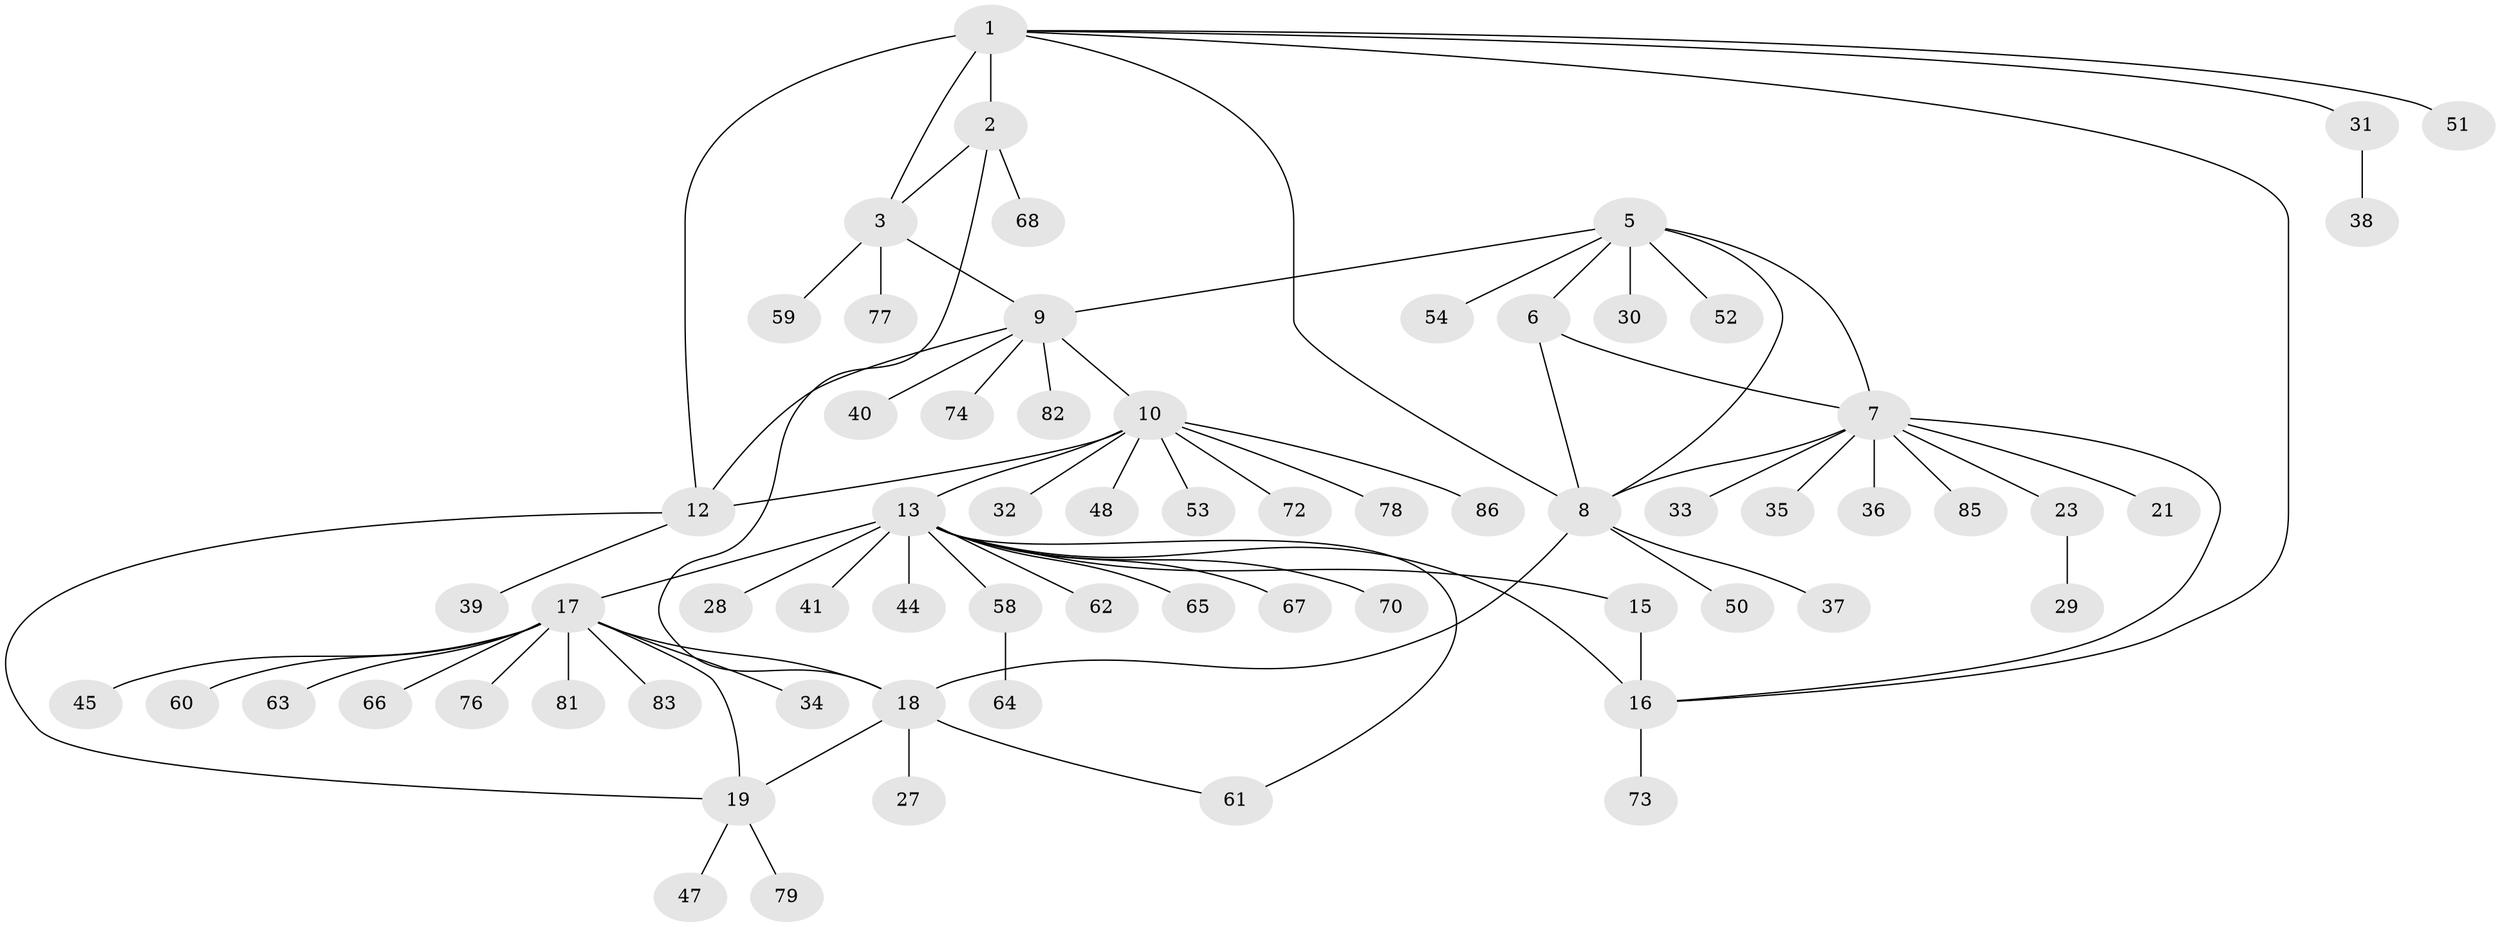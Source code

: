 // Generated by graph-tools (version 1.1) at 2025/24/03/03/25 07:24:09]
// undirected, 66 vertices, 80 edges
graph export_dot {
graph [start="1"]
  node [color=gray90,style=filled];
  1 [super="+4"];
  2 [super="+43"];
  3 [super="+49"];
  5 [super="+22"];
  6 [super="+24"];
  7 [super="+57"];
  8 [super="+69"];
  9 [super="+26"];
  10 [super="+11"];
  12 [super="+25"];
  13 [super="+14"];
  15;
  16 [super="+55"];
  17 [super="+20"];
  18;
  19 [super="+42"];
  21;
  23;
  27;
  28;
  29;
  30;
  31;
  32;
  33;
  34;
  35;
  36;
  37 [super="+46"];
  38;
  39 [super="+56"];
  40;
  41;
  44;
  45;
  47 [super="+75"];
  48;
  50 [super="+71"];
  51;
  52;
  53;
  54;
  58;
  59;
  60 [super="+84"];
  61;
  62;
  63;
  64;
  65;
  66;
  67;
  68;
  70 [super="+80"];
  72;
  73;
  74;
  76;
  77;
  78;
  79;
  81;
  82;
  83;
  85;
  86;
  1 -- 2 [weight=2];
  1 -- 3 [weight=2];
  1 -- 12;
  1 -- 16;
  1 -- 51;
  1 -- 8;
  1 -- 31;
  2 -- 3;
  2 -- 18;
  2 -- 68;
  3 -- 9;
  3 -- 59;
  3 -- 77;
  5 -- 6;
  5 -- 7;
  5 -- 8;
  5 -- 9;
  5 -- 54;
  5 -- 52;
  5 -- 30;
  6 -- 7;
  6 -- 8;
  7 -- 8;
  7 -- 16;
  7 -- 21;
  7 -- 23;
  7 -- 33;
  7 -- 35;
  7 -- 36;
  7 -- 85;
  8 -- 18;
  8 -- 37;
  8 -- 50;
  9 -- 10 [weight=2];
  9 -- 12;
  9 -- 40;
  9 -- 74;
  9 -- 82;
  10 -- 12 [weight=2];
  10 -- 48;
  10 -- 72;
  10 -- 78;
  10 -- 13;
  10 -- 32;
  10 -- 53;
  10 -- 86;
  12 -- 19;
  12 -- 39;
  13 -- 15 [weight=2];
  13 -- 16 [weight=2];
  13 -- 28;
  13 -- 41;
  13 -- 44;
  13 -- 70;
  13 -- 65;
  13 -- 67;
  13 -- 17;
  13 -- 58;
  13 -- 61;
  13 -- 62;
  15 -- 16;
  16 -- 73;
  17 -- 18 [weight=2];
  17 -- 19 [weight=2];
  17 -- 63;
  17 -- 76;
  17 -- 34;
  17 -- 66;
  17 -- 45;
  17 -- 81;
  17 -- 83;
  17 -- 60;
  18 -- 19;
  18 -- 27;
  18 -- 61;
  19 -- 79;
  19 -- 47;
  23 -- 29;
  31 -- 38;
  58 -- 64;
}
